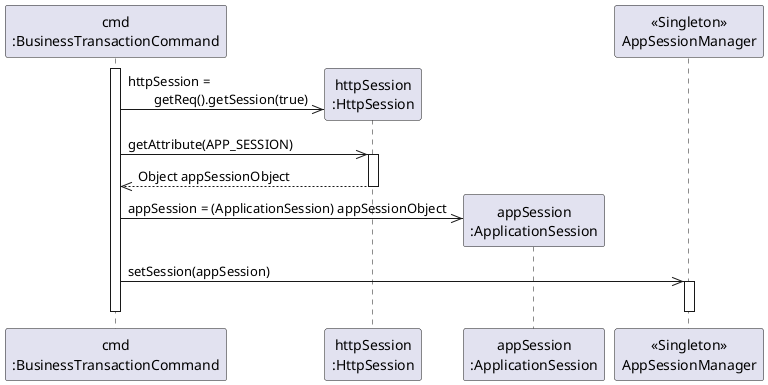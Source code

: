 @startuml sequenceDiagram
  participant "cmd\n:BusinessTransactionCommand" as cmd
  participant "httpSession\n:HttpSession" as hs
  participant "appSession\n:ApplicationSession" as apps
  participant "<<Singleton>>\nAppSessionManager" as sm

  activate cmd
    create hs
    cmd->>hs: httpSession =\n　　getReq().getSession(true)
    cmd->>hs: getAttribute(APP_SESSION)
    activate hs
      hs-->>cmd: Object appSessionObject
    deactivate hs
    create apps
    cmd->>apps: appSession = (ApplicationSession) appSessionObject
    cmd->>sm: setSession(appSession)
    activate sm
    deactivate sm
  deactivate cmd
@enduml